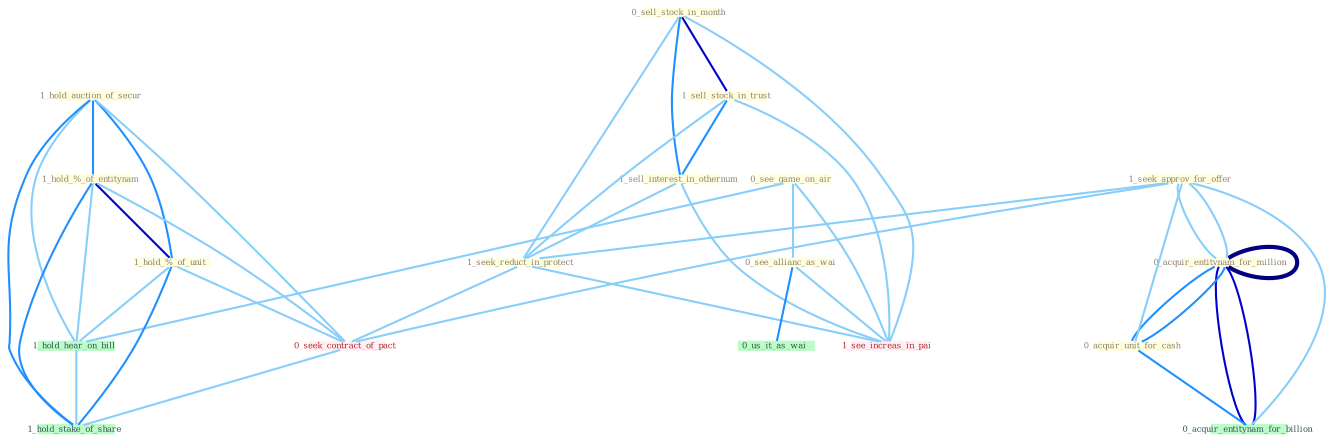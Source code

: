 Graph G{ 
    node
    [shape=polygon,style=filled,width=.5,height=.06,color="#BDFCC9",fixedsize=true,fontsize=4,
    fontcolor="#2f4f4f"];
    {node
    [color="#ffffe0", fontcolor="#8b7d6b"] "1_hold_auction_of_secur " "0_acquir_entitynam_for_million " "0_see_game_on_air " "1_hold_%_of_entitynam " "1_seek_approv_for_offer " "0_sell_stock_in_month " "1_sell_stock_in_trust " "1_sell_interest_in_othernum " "1_seek_reduct_in_protect " "1_hold_%_of_unit " "0_acquir_unit_for_cash " "0_see_allianc_as_wai " "0_acquir_entitynam_for_million "}
{node [color="#fff0f5", fontcolor="#b22222"] "0_seek_contract_of_pact " "1_see_increas_in_pai "}
edge [color="#B0E2FF"];

	"1_hold_auction_of_secur " -- "1_hold_%_of_entitynam " [w="2", color="#1e90ff" , len=0.8];
	"1_hold_auction_of_secur " -- "1_hold_%_of_unit " [w="2", color="#1e90ff" , len=0.8];
	"1_hold_auction_of_secur " -- "0_seek_contract_of_pact " [w="1", color="#87cefa" ];
	"1_hold_auction_of_secur " -- "1_hold_hear_on_bill " [w="1", color="#87cefa" ];
	"1_hold_auction_of_secur " -- "1_hold_stake_of_share " [w="2", color="#1e90ff" , len=0.8];
	"0_acquir_entitynam_for_million " -- "1_seek_approv_for_offer " [w="1", color="#87cefa" ];
	"0_acquir_entitynam_for_million " -- "0_acquir_unit_for_cash " [w="2", color="#1e90ff" , len=0.8];
	"0_acquir_entitynam_for_million " -- "0_acquir_entitynam_for_million " [w="4", style=bold, color="#000080", len=0.4];
	"0_acquir_entitynam_for_million " -- "0_acquir_entitynam_for_billion " [w="3", color="#0000cd" , len=0.6];
	"0_see_game_on_air " -- "0_see_allianc_as_wai " [w="1", color="#87cefa" ];
	"0_see_game_on_air " -- "1_see_increas_in_pai " [w="1", color="#87cefa" ];
	"0_see_game_on_air " -- "1_hold_hear_on_bill " [w="1", color="#87cefa" ];
	"1_hold_%_of_entitynam " -- "1_hold_%_of_unit " [w="3", color="#0000cd" , len=0.6];
	"1_hold_%_of_entitynam " -- "0_seek_contract_of_pact " [w="1", color="#87cefa" ];
	"1_hold_%_of_entitynam " -- "1_hold_hear_on_bill " [w="1", color="#87cefa" ];
	"1_hold_%_of_entitynam " -- "1_hold_stake_of_share " [w="2", color="#1e90ff" , len=0.8];
	"1_seek_approv_for_offer " -- "1_seek_reduct_in_protect " [w="1", color="#87cefa" ];
	"1_seek_approv_for_offer " -- "0_acquir_unit_for_cash " [w="1", color="#87cefa" ];
	"1_seek_approv_for_offer " -- "0_acquir_entitynam_for_million " [w="1", color="#87cefa" ];
	"1_seek_approv_for_offer " -- "0_seek_contract_of_pact " [w="1", color="#87cefa" ];
	"1_seek_approv_for_offer " -- "0_acquir_entitynam_for_billion " [w="1", color="#87cefa" ];
	"0_sell_stock_in_month " -- "1_sell_stock_in_trust " [w="3", color="#0000cd" , len=0.6];
	"0_sell_stock_in_month " -- "1_sell_interest_in_othernum " [w="2", color="#1e90ff" , len=0.8];
	"0_sell_stock_in_month " -- "1_seek_reduct_in_protect " [w="1", color="#87cefa" ];
	"0_sell_stock_in_month " -- "1_see_increas_in_pai " [w="1", color="#87cefa" ];
	"1_sell_stock_in_trust " -- "1_sell_interest_in_othernum " [w="2", color="#1e90ff" , len=0.8];
	"1_sell_stock_in_trust " -- "1_seek_reduct_in_protect " [w="1", color="#87cefa" ];
	"1_sell_stock_in_trust " -- "1_see_increas_in_pai " [w="1", color="#87cefa" ];
	"1_sell_interest_in_othernum " -- "1_seek_reduct_in_protect " [w="1", color="#87cefa" ];
	"1_sell_interest_in_othernum " -- "1_see_increas_in_pai " [w="1", color="#87cefa" ];
	"1_seek_reduct_in_protect " -- "0_seek_contract_of_pact " [w="1", color="#87cefa" ];
	"1_seek_reduct_in_protect " -- "1_see_increas_in_pai " [w="1", color="#87cefa" ];
	"1_hold_%_of_unit " -- "0_seek_contract_of_pact " [w="1", color="#87cefa" ];
	"1_hold_%_of_unit " -- "1_hold_hear_on_bill " [w="1", color="#87cefa" ];
	"1_hold_%_of_unit " -- "1_hold_stake_of_share " [w="2", color="#1e90ff" , len=0.8];
	"0_acquir_unit_for_cash " -- "0_acquir_entitynam_for_million " [w="2", color="#1e90ff" , len=0.8];
	"0_acquir_unit_for_cash " -- "0_acquir_entitynam_for_billion " [w="2", color="#1e90ff" , len=0.8];
	"0_see_allianc_as_wai " -- "0_us_it_as_wai " [w="2", color="#1e90ff" , len=0.8];
	"0_see_allianc_as_wai " -- "1_see_increas_in_pai " [w="1", color="#87cefa" ];
	"0_acquir_entitynam_for_million " -- "0_acquir_entitynam_for_billion " [w="3", color="#0000cd" , len=0.6];
	"0_seek_contract_of_pact " -- "1_hold_stake_of_share " [w="1", color="#87cefa" ];
	"1_hold_hear_on_bill " -- "1_hold_stake_of_share " [w="1", color="#87cefa" ];
}